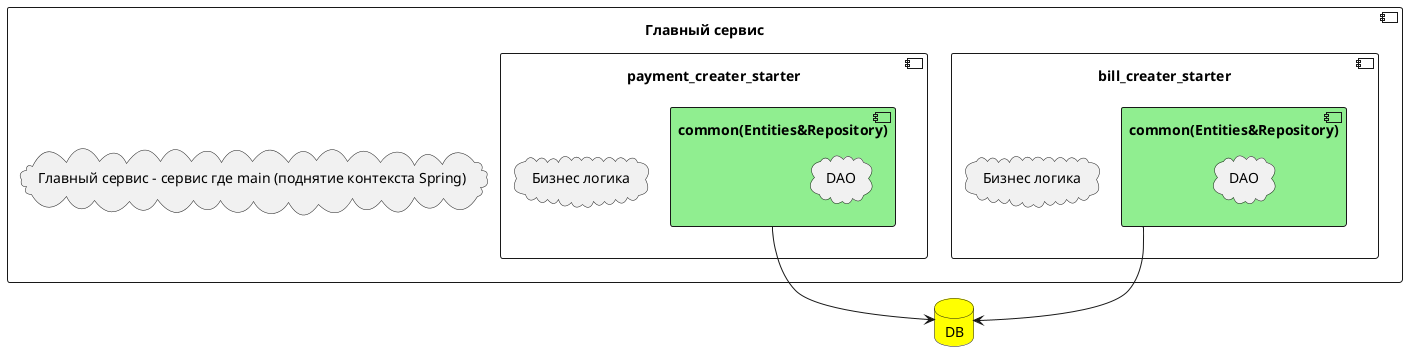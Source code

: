 @startuml
'https://plantuml.com/component-diagram







component "Главный сервис" {



  component bill_creater_starter {

       component common(Entities&Repository)  as A  #LightGreen {
                   cloud "DAO" as D1
       }
            cloud "Бизнес логика" as B2
  }



  component payment_creater_starter {

       component common(Entities&Repository)  as B  #LightGreen {
                   cloud "DAO" as D2
       }
            cloud "Бизнес логика" as B1

  }
      cloud "Главный сервис - cервис где main (поднятие контекста Spring)"

}





database DB#Yellow{
}



A --> DB
B --> DB



@enduml